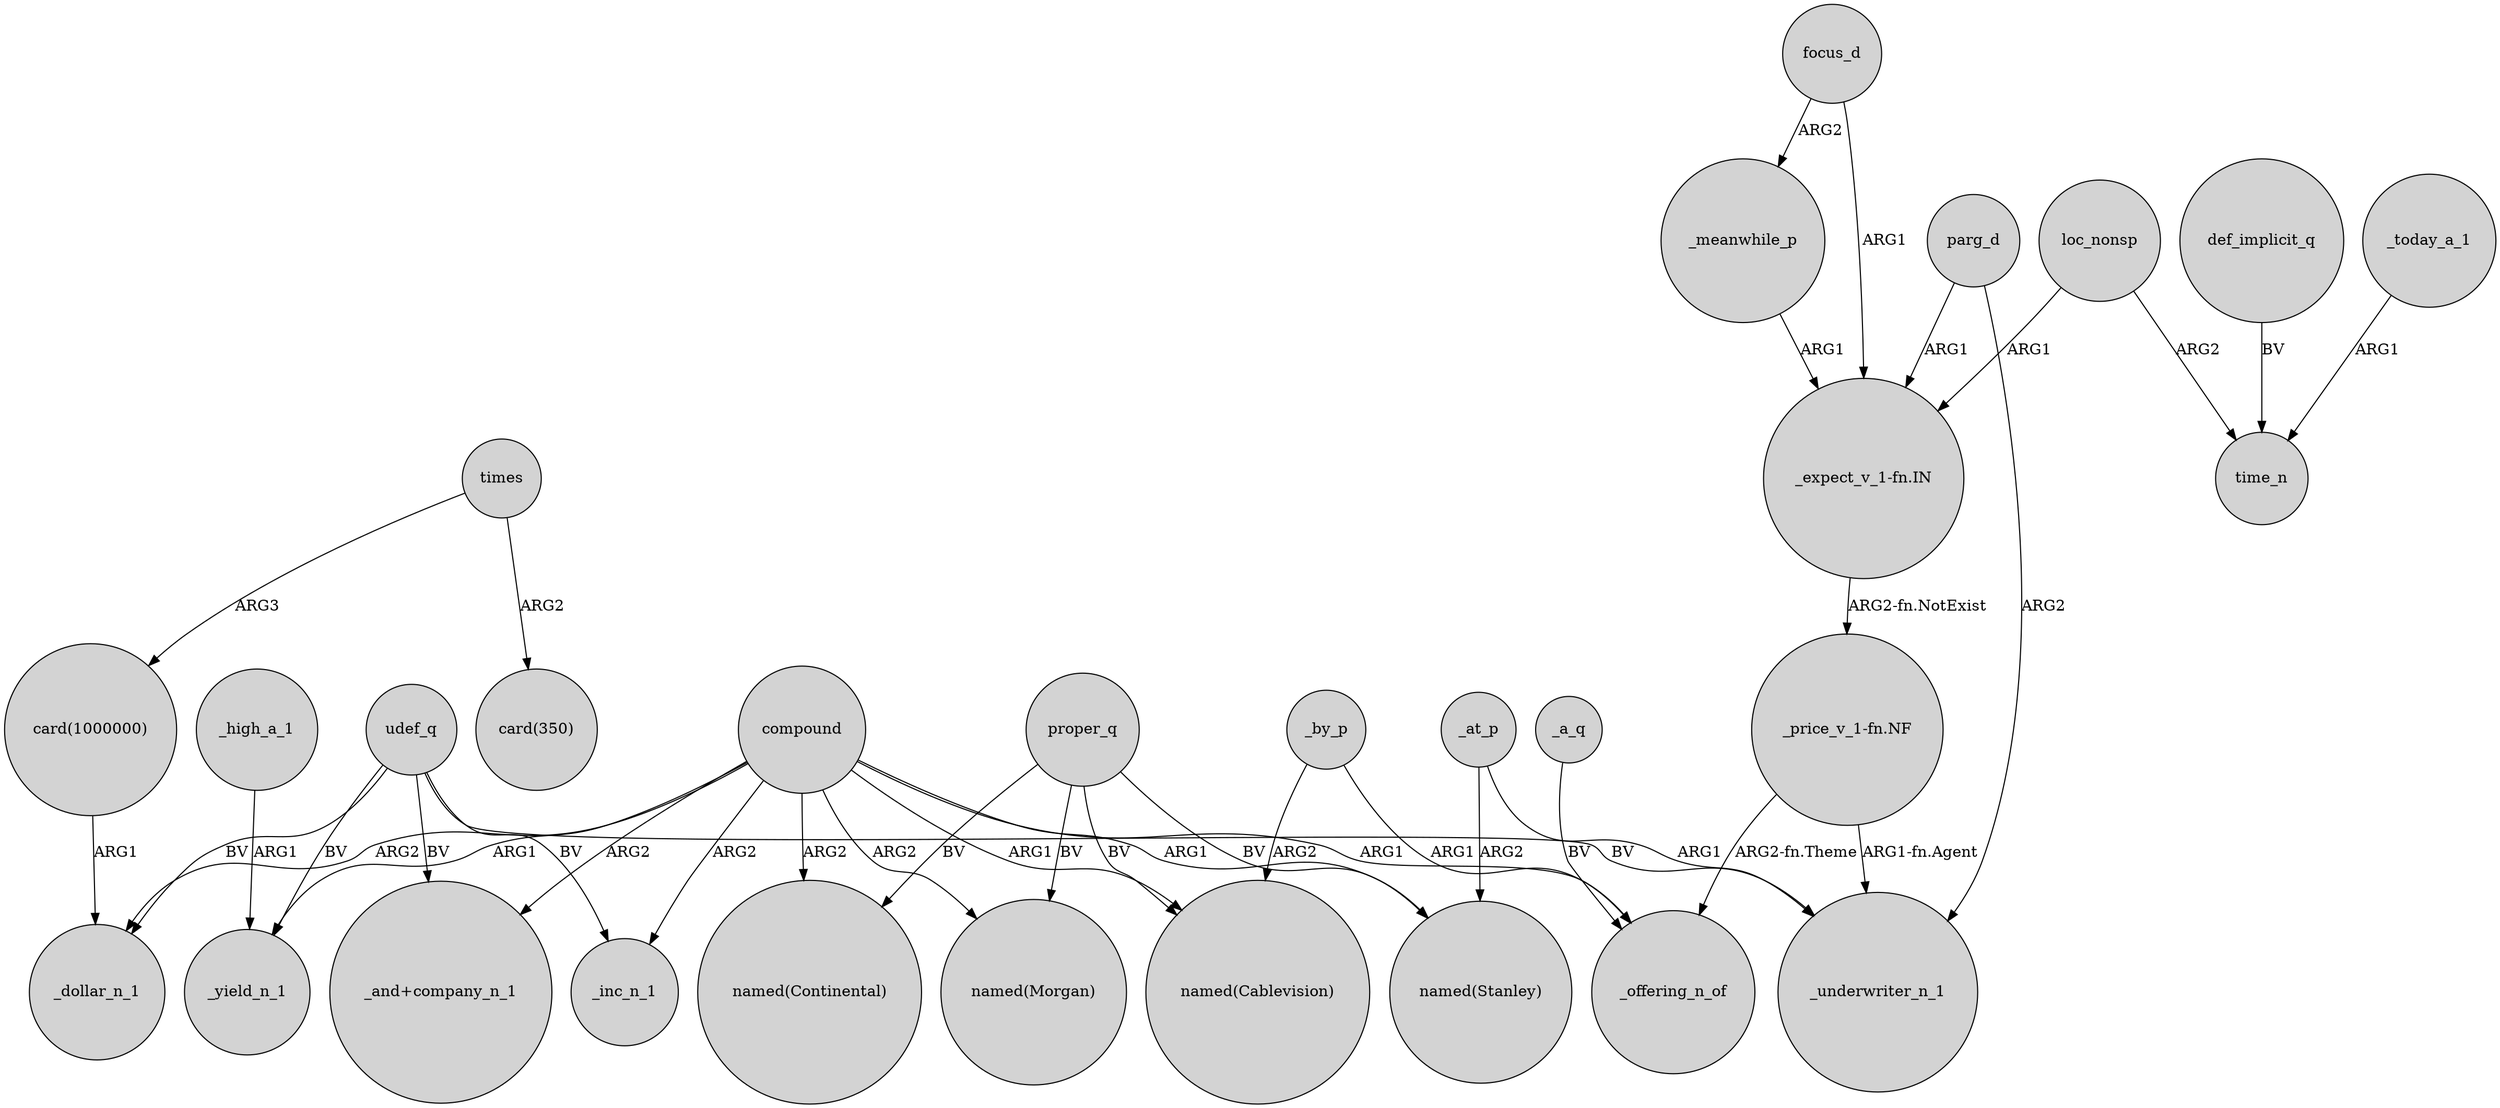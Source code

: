 digraph {
	node [shape=circle style=filled]
	_by_p -> _offering_n_of [label=ARG1]
	"card(1000000)" -> _dollar_n_1 [label=ARG1]
	udef_q -> _inc_n_1 [label=BV]
	_today_a_1 -> time_n [label=ARG1]
	compound -> "named(Continental)" [label=ARG2]
	_meanwhile_p -> "_expect_v_1-fn.IN" [label=ARG1]
	compound -> "named(Stanley)" [label=ARG1]
	times -> "card(350)" [label=ARG2]
	parg_d -> _underwriter_n_1 [label=ARG2]
	proper_q -> "named(Morgan)" [label=BV]
	compound -> _yield_n_1 [label=ARG1]
	"_price_v_1-fn.NF" -> _offering_n_of [label="ARG2-fn.Theme"]
	loc_nonsp -> time_n [label=ARG2]
	compound -> "named(Morgan)" [label=ARG2]
	"_expect_v_1-fn.IN" -> "_price_v_1-fn.NF" [label="ARG2-fn.NotExist"]
	loc_nonsp -> "_expect_v_1-fn.IN" [label=ARG1]
	proper_q -> "named(Cablevision)" [label=BV]
	focus_d -> "_expect_v_1-fn.IN" [label=ARG1]
	"_price_v_1-fn.NF" -> _underwriter_n_1 [label="ARG1-fn.Agent"]
	compound -> "named(Cablevision)" [label=ARG1]
	udef_q -> _underwriter_n_1 [label=BV]
	focus_d -> _meanwhile_p [label=ARG2]
	compound -> "_and+company_n_1" [label=ARG2]
	times -> "card(1000000)" [label=ARG3]
	_by_p -> "named(Cablevision)" [label=ARG2]
	proper_q -> "named(Continental)" [label=BV]
	parg_d -> "_expect_v_1-fn.IN" [label=ARG1]
	proper_q -> "named(Stanley)" [label=BV]
	_high_a_1 -> _yield_n_1 [label=ARG1]
	_at_p -> "named(Stanley)" [label=ARG2]
	udef_q -> "_and+company_n_1" [label=BV]
	_a_q -> _offering_n_of [label=BV]
	compound -> _dollar_n_1 [label=ARG2]
	_at_p -> _underwriter_n_1 [label=ARG1]
	udef_q -> _yield_n_1 [label=BV]
	compound -> _inc_n_1 [label=ARG2]
	compound -> _offering_n_of [label=ARG1]
	udef_q -> _dollar_n_1 [label=BV]
	def_implicit_q -> time_n [label=BV]
}
